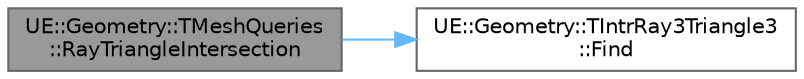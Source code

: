digraph "UE::Geometry::TMeshQueries::RayTriangleIntersection"
{
 // INTERACTIVE_SVG=YES
 // LATEX_PDF_SIZE
  bgcolor="transparent";
  edge [fontname=Helvetica,fontsize=10,labelfontname=Helvetica,labelfontsize=10];
  node [fontname=Helvetica,fontsize=10,shape=box,height=0.2,width=0.4];
  rankdir="LR";
  Node1 [id="Node000001",label="UE::Geometry::TMeshQueries\l::RayTriangleIntersection",height=0.2,width=0.4,color="gray40", fillcolor="grey60", style="filled", fontcolor="black",tooltip="convenience function to construct a IntrRay3Triangle3 object for a Mesh triangle"];
  Node1 -> Node2 [id="edge1_Node000001_Node000002",color="steelblue1",style="solid",tooltip=" "];
  Node2 [id="Node000002",label="UE::Geometry::TIntrRay3Triangle3\l::Find",height=0.2,width=0.4,color="grey40", fillcolor="white", style="filled",URL="$d3/d99/classUE_1_1Geometry_1_1TIntrRay3Triangle3.html#ac1b38e73e114eb5bb9099b8c25d3ebe4",tooltip=" "];
}
